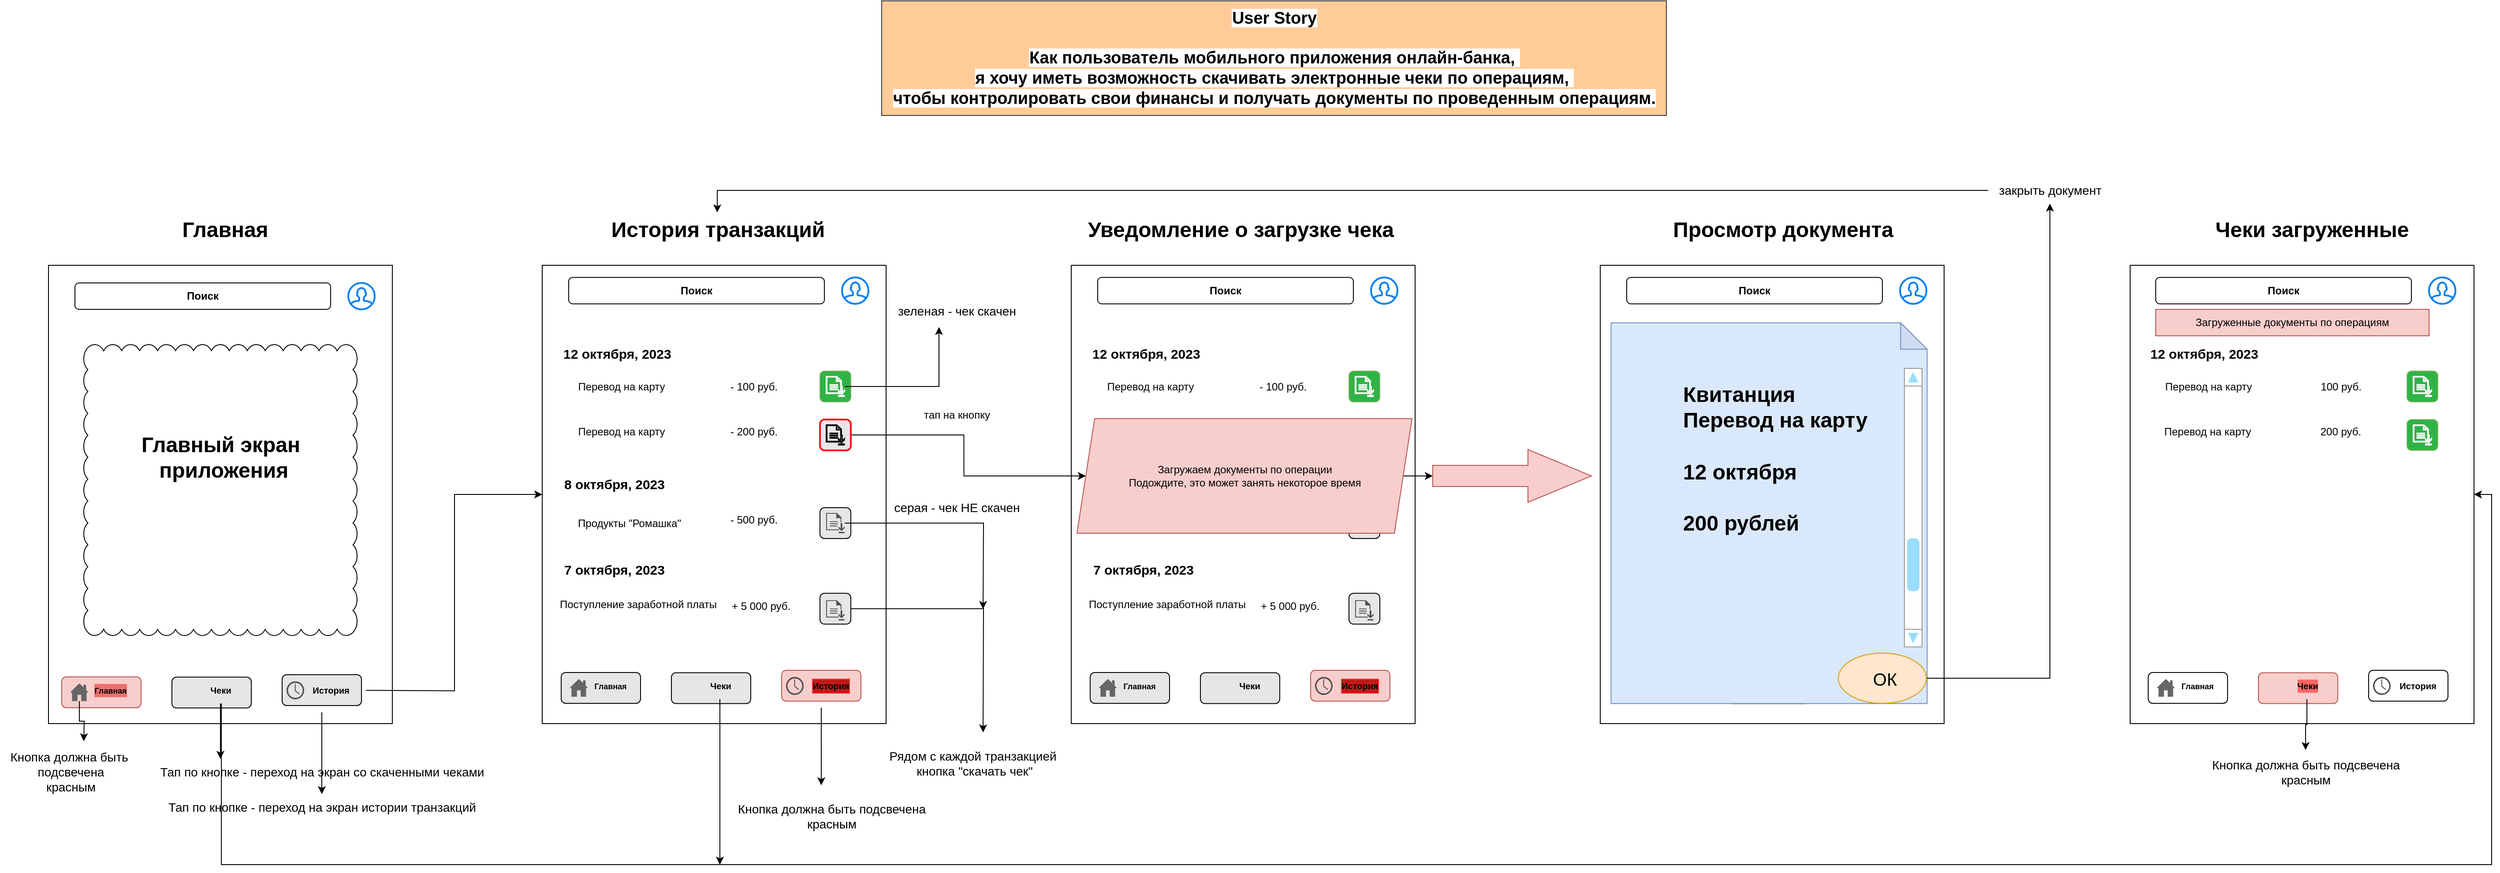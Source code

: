 <mxfile version="24.7.17">
  <diagram name="Страница — 1" id="qwmdR4soJWc_301-uJRk">
    <mxGraphModel dx="2198" dy="1311" grid="1" gridSize="10" guides="1" tooltips="1" connect="1" arrows="1" fold="1" page="0" pageScale="1" pageWidth="827" pageHeight="1169" math="0" shadow="0">
      <root>
        <mxCell id="0" />
        <mxCell id="1" parent="0" />
        <mxCell id="wYAOK6lgLk5Qr3I9pqYo-92" value="" style="rounded=0;whiteSpace=wrap;html=1;" parent="1" vertex="1">
          <mxGeometry x="1200" y="40" width="390" height="520" as="geometry" />
        </mxCell>
        <mxCell id="x74_SV1x-cFVezhLaawV-66" value="" style="rounded=0;whiteSpace=wrap;html=1;" parent="1" vertex="1">
          <mxGeometry x="600" y="40" width="390" height="520" as="geometry" />
        </mxCell>
        <mxCell id="wYAOK6lgLk5Qr3I9pqYo-32" value="" style="rounded=1;whiteSpace=wrap;html=1;fillColor=#f8cecc;noLabel=1;labelBackgroundColor=#ec7474;strokeColor=#b85450;" parent="1" vertex="1">
          <mxGeometry x="871.5" y="499.5" width="90" height="35" as="geometry" />
        </mxCell>
        <mxCell id="wYAOK6lgLk5Qr3I9pqYo-37" style="edgeStyle=orthogonalEdgeStyle;rounded=0;orthogonalLoop=1;jettySize=auto;html=1;" parent="1" edge="1">
          <mxGeometry relative="1" as="geometry">
            <mxPoint x="916.5" y="630" as="targetPoint" />
            <mxPoint x="916.471" y="542" as="sourcePoint" />
          </mxGeometry>
        </mxCell>
        <mxCell id="x74_SV1x-cFVezhLaawV-61" value="" style="rounded=0;whiteSpace=wrap;html=1;labelBackgroundColor=#f06a6a;" parent="1" vertex="1">
          <mxGeometry x="40" y="40" width="390" height="520" as="geometry" />
        </mxCell>
        <mxCell id="x74_SV1x-cFVezhLaawV-68" value="&lt;b&gt;Поиск&lt;/b&gt;" style="rounded=1;whiteSpace=wrap;html=1;" parent="1" vertex="1">
          <mxGeometry x="70" y="60" width="290" height="30" as="geometry" />
        </mxCell>
        <mxCell id="x74_SV1x-cFVezhLaawV-71" value="" style="shape=image;html=1;verticalAlign=top;verticalLabelPosition=bottom;labelBackgroundColor=#ffffff;imageAspect=0;aspect=fixed;image=https://cdn4.iconfinder.com/data/icons/evil-icons-user-interface/64/magnifier-128.png" parent="1" vertex="1">
          <mxGeometry x="330" y="60" width="30" height="30" as="geometry" />
        </mxCell>
        <mxCell id="9MEbB68s_isT1Yj_m3ho-9" value="" style="rounded=1;whiteSpace=wrap;html=1;fillColor=#f8cecc;strokeColor=#b85450;" parent="1" vertex="1">
          <mxGeometry x="55" y="507" width="90" height="35" as="geometry" />
        </mxCell>
        <mxCell id="x74_SV1x-cFVezhLaawV-114" value="&lt;b&gt;&lt;font style=&quot;font-size: 9px;&quot;&gt;Главная&lt;/font&gt;&lt;/b&gt;" style="text;html=1;align=center;verticalAlign=middle;resizable=0;points=[];autosize=1;strokeColor=none;fillColor=none;labelBackgroundColor=#ec6f6f;" parent="1" vertex="1">
          <mxGeometry x="80" y="507.25" width="60" height="30" as="geometry" />
        </mxCell>
        <mxCell id="CNAPJQVcdsXgHTbzYZQy-10" value="" style="rounded=1;whiteSpace=wrap;html=1;fillColor=#E6E6E6;" parent="1" vertex="1">
          <mxGeometry x="305" y="504.5" width="90" height="35" as="geometry" />
        </mxCell>
        <mxCell id="CNAPJQVcdsXgHTbzYZQy-12" value="&lt;b&gt;&lt;font style=&quot;font-size: 10px;&quot;&gt;История&lt;/font&gt;&lt;/b&gt;" style="text;html=1;align=center;verticalAlign=middle;resizable=0;points=[];autosize=1;strokeColor=none;fillColor=none;" parent="1" vertex="1">
          <mxGeometry x="325" y="507.25" width="70" height="30" as="geometry" />
        </mxCell>
        <mxCell id="CNAPJQVcdsXgHTbzYZQy-24" value="" style="rounded=1;whiteSpace=wrap;html=1;fillColor=#30B346;strokeColor=#82b366;" parent="1" vertex="1">
          <mxGeometry x="915" y="160" width="35" height="35" as="geometry" />
        </mxCell>
        <mxCell id="CNAPJQVcdsXgHTbzYZQy-28" value="&lt;span style=&quot;font-size: 19px; font-weight: 700; background-color: rgb(255, 255, 255);&quot;&gt;User Story&lt;/span&gt;&lt;div style=&quot;font-size: 19px;&quot;&gt;&lt;br style=&quot;padding: 0px; margin: 0px; font-size: 19px; font-weight: 700; background-color: rgb(255, 255, 255);&quot;&gt;&lt;span style=&quot;font-size: 19px; font-weight: 700; background-color: rgb(255, 255, 255);&quot;&gt;Как пользователь мобильного приложения онлайн-банка,&amp;nbsp;&lt;/span&gt;&lt;div style=&quot;font-size: 19px;&quot;&gt;&lt;span style=&quot;font-size: 19px; font-weight: 700; background-color: rgb(255, 255, 255);&quot;&gt;я хочу иметь возможность скачивать электронные чеки по операциям,&amp;nbsp;&lt;/span&gt;&lt;div style=&quot;font-size: 19px;&quot;&gt;&lt;span style=&quot;font-size: 19px; font-weight: 700; background-color: rgb(255, 255, 255);&quot;&gt;чтобы контролировать свои финансы и получать документы по проведенным операциям.&lt;/span&gt;&lt;br style=&quot;font-size: 19px;&quot;&gt;&lt;/div&gt;&lt;/div&gt;&lt;/div&gt;" style="text;html=1;align=center;verticalAlign=middle;resizable=0;points=[];autosize=1;strokeColor=#36393d;fillColor=#ffcc99;fontSize=19;" parent="1" vertex="1">
          <mxGeometry x="985" y="-260" width="890" height="130" as="geometry" />
        </mxCell>
        <mxCell id="wYAOK6lgLk5Qr3I9pqYo-34" style="edgeStyle=orthogonalEdgeStyle;rounded=0;orthogonalLoop=1;jettySize=auto;html=1;exitX=0.5;exitY=1;exitDx=0;exitDy=0;" parent="1" edge="1">
          <mxGeometry relative="1" as="geometry">
            <mxPoint x="350" y="640" as="targetPoint" />
            <mxPoint x="350" y="547.25" as="sourcePoint" />
          </mxGeometry>
        </mxCell>
        <mxCell id="F_bwACgqq0xxE6bqZMqW-35" style="edgeStyle=orthogonalEdgeStyle;rounded=0;orthogonalLoop=1;jettySize=auto;html=1;entryX=0;entryY=0.5;entryDx=0;entryDy=0;" edge="1" parent="1" target="x74_SV1x-cFVezhLaawV-66">
          <mxGeometry relative="1" as="geometry">
            <mxPoint x="400" y="522.273" as="sourcePoint" />
          </mxGeometry>
        </mxCell>
        <mxCell id="F_bwACgqq0xxE6bqZMqW-32" style="edgeStyle=orthogonalEdgeStyle;rounded=0;orthogonalLoop=1;jettySize=auto;html=1;" edge="1" parent="1" source="CNAPJQVcdsXgHTbzYZQy-95">
          <mxGeometry relative="1" as="geometry">
            <mxPoint x="80" y="580.0" as="targetPoint" />
          </mxGeometry>
        </mxCell>
        <mxCell id="CNAPJQVcdsXgHTbzYZQy-95" value="" style="sketch=0;pointerEvents=1;shadow=0;dashed=0;html=1;strokeColor=none;fillColor=#666666;labelPosition=center;verticalLabelPosition=bottom;verticalAlign=top;outlineConnect=0;align=center;shape=mxgraph.office.concepts.home;" parent="1" vertex="1">
          <mxGeometry x="65" y="514.5" width="20" height="20" as="geometry" />
        </mxCell>
        <mxCell id="ATV0B9zLNPPL4cUdhzJt-3" value="" style="html=1;verticalLabelPosition=bottom;align=center;labelBackgroundColor=#ffffff;verticalAlign=top;strokeWidth=2;strokeColor=#0080F0;shadow=0;dashed=0;shape=mxgraph.ios7.icons.user;" parent="1" vertex="1">
          <mxGeometry x="380" y="60" width="30" height="30" as="geometry" />
        </mxCell>
        <mxCell id="ATV0B9zLNPPL4cUdhzJt-4" value="" style="html=1;verticalLabelPosition=bottom;align=center;labelBackgroundColor=#ffffff;verticalAlign=top;strokeWidth=2;strokeColor=#0080F0;shadow=0;dashed=0;shape=mxgraph.ios7.icons.user;" parent="1" vertex="1">
          <mxGeometry x="940" y="53.75" width="30" height="30" as="geometry" />
        </mxCell>
        <mxCell id="CNAPJQVcdsXgHTbzYZQy-90" value="&lt;span style=&quot;font-size: 14px;&quot;&gt;Кнопка должна быть подсвечена&lt;br&gt;красным&lt;/span&gt;" style="text;html=1;align=center;verticalAlign=middle;resizable=0;points=[];autosize=1;strokeColor=none;fillColor=none;" parent="1" vertex="1">
          <mxGeometry x="807.5" y="640" width="240" height="50" as="geometry" />
        </mxCell>
        <mxCell id="wYAOK6lgLk5Qr3I9pqYo-2" value="" style="sketch=0;pointerEvents=1;shadow=0;dashed=0;html=1;strokeColor=none;fillColor=#505050;labelPosition=center;verticalLabelPosition=bottom;verticalAlign=top;outlineConnect=0;align=center;shape=mxgraph.office.concepts.clock;" parent="1" vertex="1">
          <mxGeometry x="310" y="512" width="20" height="20.5" as="geometry" />
        </mxCell>
        <mxCell id="wYAOK6lgLk5Qr3I9pqYo-4" value="" style="rounded=1;whiteSpace=wrap;html=1;fillColor=#E6E6E6;" parent="1" vertex="1">
          <mxGeometry x="180" y="507.25" width="90" height="35" as="geometry" />
        </mxCell>
        <mxCell id="wYAOK6lgLk5Qr3I9pqYo-177" style="edgeStyle=orthogonalEdgeStyle;rounded=0;orthogonalLoop=1;jettySize=auto;html=1;" parent="1" source="wYAOK6lgLk5Qr3I9pqYo-5" edge="1">
          <mxGeometry relative="1" as="geometry">
            <mxPoint x="235" y="600" as="targetPoint" />
          </mxGeometry>
        </mxCell>
        <mxCell id="F_bwACgqq0xxE6bqZMqW-36" style="edgeStyle=orthogonalEdgeStyle;rounded=0;orthogonalLoop=1;jettySize=auto;html=1;entryX=1;entryY=0.5;entryDx=0;entryDy=0;" edge="1" parent="1">
          <mxGeometry relative="1" as="geometry">
            <mxPoint x="236.091" y="537.25" as="sourcePoint" />
            <mxPoint x="2791" y="300" as="targetPoint" />
            <Array as="points">
              <mxPoint x="236" y="720" />
              <mxPoint x="2811" y="720" />
              <mxPoint x="2811" y="300" />
            </Array>
          </mxGeometry>
        </mxCell>
        <mxCell id="wYAOK6lgLk5Qr3I9pqYo-5" value="&lt;font size=&quot;1&quot;&gt;&lt;b&gt;Чеки&lt;/b&gt;&lt;/font&gt;" style="text;html=1;align=center;verticalAlign=middle;resizable=0;points=[];autosize=1;strokeColor=none;fillColor=none;" parent="1" vertex="1">
          <mxGeometry x="210" y="507.25" width="50" height="30" as="geometry" />
        </mxCell>
        <mxCell id="wYAOK6lgLk5Qr3I9pqYo-6" value="" style="shape=image;html=1;verticalAlign=top;verticalLabelPosition=bottom;labelBackgroundColor=#ffffff;imageAspect=0;aspect=fixed;image=https://cdn0.iconfinder.com/data/icons/business-startup-10/50/29-128.png" parent="1" vertex="1">
          <mxGeometry x="190" y="513.5" width="17.5" height="17.5" as="geometry" />
        </mxCell>
        <mxCell id="wYAOK6lgLk5Qr3I9pqYo-8" value="&lt;b&gt;Поиск&lt;/b&gt;" style="rounded=1;whiteSpace=wrap;html=1;" parent="1" vertex="1">
          <mxGeometry x="630" y="53.75" width="290" height="30" as="geometry" />
        </mxCell>
        <mxCell id="wYAOK6lgLk5Qr3I9pqYo-9" value="" style="shape=image;html=1;verticalAlign=top;verticalLabelPosition=bottom;labelBackgroundColor=#ffffff;imageAspect=0;aspect=fixed;image=https://cdn4.iconfinder.com/data/icons/evil-icons-user-interface/64/magnifier-128.png" parent="1" vertex="1">
          <mxGeometry x="885" y="53.75" width="30" height="30" as="geometry" />
        </mxCell>
        <mxCell id="wYAOK6lgLk5Qr3I9pqYo-11" value="&lt;h1 style=&quot;margin-top: 0px;&quot;&gt;&lt;font style=&quot;font-size: 15px;&quot;&gt;12 октября, 2023&lt;/font&gt;&lt;/h1&gt;" style="text;html=1;whiteSpace=wrap;overflow=hidden;rounded=0;" parent="1" vertex="1">
          <mxGeometry x="621.5" y="117" width="270" height="50" as="geometry" />
        </mxCell>
        <mxCell id="wYAOK6lgLk5Qr3I9pqYo-15" value="&lt;h1 style=&quot;margin-top: 0px;&quot;&gt;&lt;font style=&quot;font-size: 15px;&quot;&gt;8 октября, 2023&lt;/font&gt;&lt;/h1&gt;" style="text;html=1;whiteSpace=wrap;overflow=hidden;rounded=0;" parent="1" vertex="1">
          <mxGeometry x="622.5" y="265" width="270" height="50" as="geometry" />
        </mxCell>
        <mxCell id="wYAOK6lgLk5Qr3I9pqYo-16" value="&lt;h1 style=&quot;margin-top: 0px;&quot;&gt;&lt;font style=&quot;font-size: 15px;&quot;&gt;7 октября, 2023&lt;/font&gt;&lt;/h1&gt;" style="text;html=1;whiteSpace=wrap;overflow=hidden;rounded=0;" parent="1" vertex="1">
          <mxGeometry x="622.5" y="362.1" width="270" height="50" as="geometry" />
        </mxCell>
        <mxCell id="wYAOK6lgLk5Qr3I9pqYo-53" style="edgeStyle=orthogonalEdgeStyle;rounded=0;orthogonalLoop=1;jettySize=auto;html=1;exitX=1;exitY=0.5;exitDx=0;exitDy=0;" parent="1" source="wYAOK6lgLk5Qr3I9pqYo-18" edge="1">
          <mxGeometry relative="1" as="geometry">
            <mxPoint x="1100.0" y="570" as="targetPoint" />
          </mxGeometry>
        </mxCell>
        <mxCell id="wYAOK6lgLk5Qr3I9pqYo-18" value="" style="rounded=1;whiteSpace=wrap;html=1;fillColor=#E6E6E6;" parent="1" vertex="1">
          <mxGeometry x="915" y="412.1" width="35" height="35" as="geometry" />
        </mxCell>
        <mxCell id="wYAOK6lgLk5Qr3I9pqYo-19" value="" style="rounded=1;whiteSpace=wrap;html=1;fillColor=#E6E6E6;" parent="1" vertex="1">
          <mxGeometry x="915" y="315" width="35" height="35" as="geometry" />
        </mxCell>
        <mxCell id="wYAOK6lgLk5Qr3I9pqYo-57" style="edgeStyle=orthogonalEdgeStyle;rounded=0;orthogonalLoop=1;jettySize=auto;html=1;exitX=1;exitY=0.5;exitDx=0;exitDy=0;" parent="1" source="wYAOK6lgLk5Qr3I9pqYo-21" target="wYAOK6lgLk5Qr3I9pqYo-124" edge="1">
          <mxGeometry relative="1" as="geometry">
            <mxPoint x="1100" y="340" as="targetPoint" />
          </mxGeometry>
        </mxCell>
        <mxCell id="wYAOK6lgLk5Qr3I9pqYo-21" value="" style="rounded=1;whiteSpace=wrap;html=1;fillColor=#E6E6E6;strokeColor=#ee1717;strokeWidth=2;" parent="1" vertex="1">
          <mxGeometry x="915" y="215" width="35" height="35" as="geometry" />
        </mxCell>
        <mxCell id="wYAOK6lgLk5Qr3I9pqYo-22" value="" style="rounded=1;whiteSpace=wrap;html=1;fillColor=#E6E6E6;" parent="1" vertex="1">
          <mxGeometry x="621.5" y="502" width="90" height="35" as="geometry" />
        </mxCell>
        <mxCell id="wYAOK6lgLk5Qr3I9pqYo-23" value="&lt;b&gt;&lt;font style=&quot;font-size: 9px;&quot;&gt;Главная&lt;/font&gt;&lt;/b&gt;" style="text;html=1;align=center;verticalAlign=middle;resizable=0;points=[];autosize=1;strokeColor=none;fillColor=none;" parent="1" vertex="1">
          <mxGeometry x="646.5" y="502.25" width="60" height="30" as="geometry" />
        </mxCell>
        <mxCell id="wYAOK6lgLk5Qr3I9pqYo-25" value="" style="sketch=0;pointerEvents=1;shadow=0;dashed=0;html=1;strokeColor=none;fillColor=#666666;labelPosition=center;verticalLabelPosition=bottom;verticalAlign=top;outlineConnect=0;align=center;shape=mxgraph.office.concepts.home;" parent="1" vertex="1">
          <mxGeometry x="631.5" y="509.5" width="20" height="20" as="geometry" />
        </mxCell>
        <mxCell id="wYAOK6lgLk5Qr3I9pqYo-26" value="" style="sketch=0;pointerEvents=1;shadow=0;dashed=0;html=1;strokeColor=none;fillColor=#505050;labelPosition=center;verticalLabelPosition=bottom;verticalAlign=top;outlineConnect=0;align=center;shape=mxgraph.office.concepts.clock;labelBackgroundColor=#6d3131;" parent="1" vertex="1">
          <mxGeometry x="876.5" y="507" width="20" height="20.5" as="geometry" />
        </mxCell>
        <mxCell id="wYAOK6lgLk5Qr3I9pqYo-27" value="" style="rounded=1;whiteSpace=wrap;html=1;fillColor=#E6E6E6;" parent="1" vertex="1">
          <mxGeometry x="746.5" y="502.25" width="90" height="35" as="geometry" />
        </mxCell>
        <mxCell id="F_bwACgqq0xxE6bqZMqW-37" style="edgeStyle=orthogonalEdgeStyle;rounded=0;orthogonalLoop=1;jettySize=auto;html=1;" edge="1" parent="1" source="wYAOK6lgLk5Qr3I9pqYo-28">
          <mxGeometry relative="1" as="geometry">
            <mxPoint x="801.5" y="720.0" as="targetPoint" />
          </mxGeometry>
        </mxCell>
        <mxCell id="wYAOK6lgLk5Qr3I9pqYo-28" value="&lt;font size=&quot;1&quot;&gt;&lt;b&gt;Чеки&lt;/b&gt;&lt;/font&gt;" style="text;html=1;align=center;verticalAlign=middle;resizable=0;points=[];autosize=1;strokeColor=none;fillColor=none;" parent="1" vertex="1">
          <mxGeometry x="776.5" y="502.25" width="50" height="30" as="geometry" />
        </mxCell>
        <mxCell id="wYAOK6lgLk5Qr3I9pqYo-29" value="" style="shape=image;html=1;verticalAlign=top;verticalLabelPosition=bottom;labelBackgroundColor=#ffffff;imageAspect=0;aspect=fixed;image=https://cdn0.iconfinder.com/data/icons/business-startup-10/50/29-128.png" parent="1" vertex="1">
          <mxGeometry x="756.5" y="508.5" width="17.5" height="17.5" as="geometry" />
        </mxCell>
        <mxCell id="wYAOK6lgLk5Qr3I9pqYo-30" value="&lt;b&gt;&lt;font style=&quot;font-size: 10px;&quot;&gt;История&lt;/font&gt;&lt;/b&gt;" style="text;html=1;align=center;verticalAlign=middle;resizable=0;points=[];autosize=1;strokeColor=none;fillColor=none;labelBackgroundColor=#c31818;labelBorderColor=#FF3333;" parent="1" vertex="1">
          <mxGeometry x="891.5" y="502.25" width="70" height="30" as="geometry" />
        </mxCell>
        <mxCell id="wYAOK6lgLk5Qr3I9pqYo-35" value="&lt;div&gt;&lt;span style=&quot;font-size: 14px;&quot;&gt;Тап по кнопке - переход на экран истории транзакций&lt;/span&gt;&lt;/div&gt;" style="text;html=1;align=center;verticalAlign=middle;resizable=0;points=[];autosize=1;strokeColor=none;fillColor=none;" parent="1" vertex="1">
          <mxGeometry x="165" y="640" width="370" height="30" as="geometry" />
        </mxCell>
        <mxCell id="wYAOK6lgLk5Qr3I9pqYo-58" style="edgeStyle=orthogonalEdgeStyle;rounded=0;orthogonalLoop=1;jettySize=auto;html=1;" parent="1" source="wYAOK6lgLk5Qr3I9pqYo-38" edge="1">
          <mxGeometry relative="1" as="geometry">
            <mxPoint x="1050" y="110" as="targetPoint" />
            <Array as="points">
              <mxPoint x="1050" y="177" />
            </Array>
          </mxGeometry>
        </mxCell>
        <mxCell id="wYAOK6lgLk5Qr3I9pqYo-38" value="" style="sketch=0;pointerEvents=1;shadow=0;dashed=0;html=1;strokeColor=#FFFFFF;fillColor=#d5e8d4;labelPosition=center;verticalLabelPosition=bottom;verticalAlign=top;outlineConnect=0;align=center;shape=mxgraph.office.concepts.download;" parent="1" vertex="1">
          <mxGeometry x="922" y="166" width="21" height="23" as="geometry" />
        </mxCell>
        <mxCell id="wYAOK6lgLk5Qr3I9pqYo-39" value="" style="sketch=0;pointerEvents=1;shadow=0;dashed=0;html=1;strokeColor=default;fillColor=#505050;labelPosition=center;verticalLabelPosition=bottom;verticalAlign=top;outlineConnect=0;align=center;shape=mxgraph.office.concepts.download;direction=east;" parent="1" vertex="1">
          <mxGeometry x="922" y="221" width="21" height="23" as="geometry" />
        </mxCell>
        <mxCell id="wYAOK6lgLk5Qr3I9pqYo-55" style="edgeStyle=orthogonalEdgeStyle;rounded=0;orthogonalLoop=1;jettySize=auto;html=1;" parent="1" source="wYAOK6lgLk5Qr3I9pqYo-40" edge="1">
          <mxGeometry relative="1" as="geometry">
            <mxPoint x="1100.0" y="430" as="targetPoint" />
          </mxGeometry>
        </mxCell>
        <mxCell id="wYAOK6lgLk5Qr3I9pqYo-40" value="" style="sketch=0;pointerEvents=1;shadow=0;dashed=0;html=1;strokeColor=none;fillColor=#505050;labelPosition=center;verticalLabelPosition=bottom;verticalAlign=top;outlineConnect=0;align=center;shape=mxgraph.office.concepts.download;" parent="1" vertex="1">
          <mxGeometry x="922" y="321" width="21" height="23" as="geometry" />
        </mxCell>
        <mxCell id="wYAOK6lgLk5Qr3I9pqYo-41" value="" style="sketch=0;pointerEvents=1;shadow=0;dashed=0;html=1;strokeColor=none;fillColor=#505050;labelPosition=center;verticalLabelPosition=bottom;verticalAlign=top;outlineConnect=0;align=center;shape=mxgraph.office.concepts.download;" parent="1" vertex="1">
          <mxGeometry x="922" y="420" width="21" height="23" as="geometry" />
        </mxCell>
        <mxCell id="wYAOK6lgLk5Qr3I9pqYo-42" value="Перевод на карту" style="text;html=1;align=center;verticalAlign=middle;whiteSpace=wrap;rounded=0;" parent="1" vertex="1">
          <mxGeometry x="633" y="162.5" width="113.5" height="30" as="geometry" />
        </mxCell>
        <mxCell id="wYAOK6lgLk5Qr3I9pqYo-45" value="Продукты &quot;Ромашка&quot;" style="text;html=1;align=center;verticalAlign=middle;whiteSpace=wrap;rounded=0;" parent="1" vertex="1">
          <mxGeometry x="636.5" y="317.5" width="123.5" height="30" as="geometry" />
        </mxCell>
        <mxCell id="wYAOK6lgLk5Qr3I9pqYo-46" value="Поступление заработной платы" style="text;html=1;align=center;verticalAlign=middle;whiteSpace=wrap;rounded=0;" parent="1" vertex="1">
          <mxGeometry x="606.5" y="410" width="203.5" height="30" as="geometry" />
        </mxCell>
        <mxCell id="wYAOK6lgLk5Qr3I9pqYo-47" value="- 100 руб.&amp;nbsp;" style="text;html=1;align=center;verticalAlign=middle;whiteSpace=wrap;rounded=0;" parent="1" vertex="1">
          <mxGeometry x="811.5" y="162.5" width="60" height="30" as="geometry" />
        </mxCell>
        <mxCell id="wYAOK6lgLk5Qr3I9pqYo-49" value="Перевод на карту" style="text;html=1;align=center;verticalAlign=middle;whiteSpace=wrap;rounded=0;" parent="1" vertex="1">
          <mxGeometry x="633" y="214" width="113.5" height="30" as="geometry" />
        </mxCell>
        <mxCell id="wYAOK6lgLk5Qr3I9pqYo-50" value="- 200 руб.&amp;nbsp;" style="text;html=1;align=center;verticalAlign=middle;whiteSpace=wrap;rounded=0;" parent="1" vertex="1">
          <mxGeometry x="811.5" y="214" width="60" height="30" as="geometry" />
        </mxCell>
        <mxCell id="wYAOK6lgLk5Qr3I9pqYo-51" value="- 500 руб.&amp;nbsp;" style="text;html=1;align=center;verticalAlign=middle;whiteSpace=wrap;rounded=0;" parent="1" vertex="1">
          <mxGeometry x="811.5" y="314" width="60" height="30" as="geometry" />
        </mxCell>
        <mxCell id="wYAOK6lgLk5Qr3I9pqYo-52" value="+ 5&amp;nbsp;&lt;span style=&quot;background-color: initial;&quot;&gt;000 руб.&amp;nbsp;&lt;/span&gt;" style="text;html=1;align=center;verticalAlign=middle;whiteSpace=wrap;rounded=0;" parent="1" vertex="1">
          <mxGeometry x="810" y="412.1" width="80" height="30" as="geometry" />
        </mxCell>
        <mxCell id="wYAOK6lgLk5Qr3I9pqYo-54" value="&lt;span style=&quot;font-size: 14px;&quot;&gt;Рядом с каж&lt;/span&gt;&lt;span style=&quot;font-size: 14px; background-color: initial;&quot;&gt;дой транзакцией&amp;nbsp;&lt;/span&gt;&lt;div&gt;&lt;span style=&quot;font-size: 14px; background-color: initial;&quot;&gt;кнопка &quot;скачать чек&quot;&lt;/span&gt;&lt;/div&gt;" style="text;html=1;align=center;verticalAlign=middle;resizable=0;points=[];autosize=1;strokeColor=none;fillColor=none;" parent="1" vertex="1">
          <mxGeometry x="980" y="580" width="220" height="50" as="geometry" />
        </mxCell>
        <mxCell id="wYAOK6lgLk5Qr3I9pqYo-59" value="&lt;span style=&quot;font-size: 14px;&quot;&gt;зеленая - чек скачен&lt;/span&gt;" style="text;html=1;align=center;verticalAlign=middle;resizable=0;points=[];autosize=1;strokeColor=none;fillColor=none;" parent="1" vertex="1">
          <mxGeometry x="990" y="77" width="160" height="30" as="geometry" />
        </mxCell>
        <mxCell id="wYAOK6lgLk5Qr3I9pqYo-93" value="" style="rounded=1;whiteSpace=wrap;html=1;fillColor=#f8cecc;noLabel=1;labelBackgroundColor=#ec7474;strokeColor=#b85450;" parent="1" vertex="1">
          <mxGeometry x="1471.5" y="499.5" width="90" height="35" as="geometry" />
        </mxCell>
        <mxCell id="wYAOK6lgLk5Qr3I9pqYo-94" value="" style="rounded=1;whiteSpace=wrap;html=1;fillColor=#30B346;strokeColor=#82b366;" parent="1" vertex="1">
          <mxGeometry x="1515" y="160" width="35" height="35" as="geometry" />
        </mxCell>
        <mxCell id="wYAOK6lgLk5Qr3I9pqYo-95" value="" style="html=1;verticalLabelPosition=bottom;align=center;labelBackgroundColor=#ffffff;verticalAlign=top;strokeWidth=2;strokeColor=#0080F0;shadow=0;dashed=0;shape=mxgraph.ios7.icons.user;" parent="1" vertex="1">
          <mxGeometry x="1540" y="53.75" width="30" height="30" as="geometry" />
        </mxCell>
        <mxCell id="wYAOK6lgLk5Qr3I9pqYo-96" value="&lt;b&gt;Поиск&lt;/b&gt;" style="rounded=1;whiteSpace=wrap;html=1;" parent="1" vertex="1">
          <mxGeometry x="1230" y="53.75" width="290" height="30" as="geometry" />
        </mxCell>
        <mxCell id="wYAOK6lgLk5Qr3I9pqYo-97" value="" style="shape=image;html=1;verticalAlign=top;verticalLabelPosition=bottom;labelBackgroundColor=#ffffff;imageAspect=0;aspect=fixed;image=https://cdn4.iconfinder.com/data/icons/evil-icons-user-interface/64/magnifier-128.png" parent="1" vertex="1">
          <mxGeometry x="1485" y="53.75" width="30" height="30" as="geometry" />
        </mxCell>
        <mxCell id="wYAOK6lgLk5Qr3I9pqYo-98" value="&lt;h1 style=&quot;margin-top: 0px;&quot;&gt;&lt;font style=&quot;font-size: 15px;&quot;&gt;12 октября, 2023&lt;/font&gt;&lt;/h1&gt;" style="text;html=1;whiteSpace=wrap;overflow=hidden;rounded=0;" parent="1" vertex="1">
          <mxGeometry x="1221.5" y="117" width="270" height="50" as="geometry" />
        </mxCell>
        <mxCell id="wYAOK6lgLk5Qr3I9pqYo-99" value="&lt;h1 style=&quot;margin-top: 0px;&quot;&gt;&lt;font style=&quot;font-size: 15px;&quot;&gt;8 октября, 2023&lt;/font&gt;&lt;/h1&gt;" style="text;html=1;whiteSpace=wrap;overflow=hidden;rounded=0;" parent="1" vertex="1">
          <mxGeometry x="1222.5" y="265" width="270" height="50" as="geometry" />
        </mxCell>
        <mxCell id="wYAOK6lgLk5Qr3I9pqYo-100" value="&lt;h1 style=&quot;margin-top: 0px;&quot;&gt;&lt;font style=&quot;font-size: 15px;&quot;&gt;7 октября, 2023&lt;/font&gt;&lt;/h1&gt;" style="text;html=1;whiteSpace=wrap;overflow=hidden;rounded=0;" parent="1" vertex="1">
          <mxGeometry x="1222.5" y="362.1" width="270" height="50" as="geometry" />
        </mxCell>
        <mxCell id="wYAOK6lgLk5Qr3I9pqYo-101" value="" style="rounded=1;whiteSpace=wrap;html=1;fillColor=#E6E6E6;" parent="1" vertex="1">
          <mxGeometry x="1515" y="412.1" width="35" height="35" as="geometry" />
        </mxCell>
        <mxCell id="wYAOK6lgLk5Qr3I9pqYo-102" value="" style="rounded=1;whiteSpace=wrap;html=1;fillColor=#E6E6E6;" parent="1" vertex="1">
          <mxGeometry x="1515" y="315" width="35" height="35" as="geometry" />
        </mxCell>
        <mxCell id="wYAOK6lgLk5Qr3I9pqYo-103" value="" style="rounded=1;whiteSpace=wrap;html=1;fillColor=#E6E6E6;" parent="1" vertex="1">
          <mxGeometry x="1515" y="215" width="35" height="35" as="geometry" />
        </mxCell>
        <mxCell id="wYAOK6lgLk5Qr3I9pqYo-104" value="" style="rounded=1;whiteSpace=wrap;html=1;fillColor=#E6E6E6;" parent="1" vertex="1">
          <mxGeometry x="1221.5" y="502" width="90" height="35" as="geometry" />
        </mxCell>
        <mxCell id="wYAOK6lgLk5Qr3I9pqYo-105" value="&lt;b&gt;&lt;font style=&quot;font-size: 9px;&quot;&gt;Главная&lt;/font&gt;&lt;/b&gt;" style="text;html=1;align=center;verticalAlign=middle;resizable=0;points=[];autosize=1;strokeColor=none;fillColor=none;" parent="1" vertex="1">
          <mxGeometry x="1246.5" y="502.25" width="60" height="30" as="geometry" />
        </mxCell>
        <mxCell id="wYAOK6lgLk5Qr3I9pqYo-106" value="" style="sketch=0;pointerEvents=1;shadow=0;dashed=0;html=1;strokeColor=none;fillColor=#666666;labelPosition=center;verticalLabelPosition=bottom;verticalAlign=top;outlineConnect=0;align=center;shape=mxgraph.office.concepts.home;" parent="1" vertex="1">
          <mxGeometry x="1231.5" y="509.5" width="20" height="20" as="geometry" />
        </mxCell>
        <mxCell id="wYAOK6lgLk5Qr3I9pqYo-107" value="" style="sketch=0;pointerEvents=1;shadow=0;dashed=0;html=1;strokeColor=none;fillColor=#505050;labelPosition=center;verticalLabelPosition=bottom;verticalAlign=top;outlineConnect=0;align=center;shape=mxgraph.office.concepts.clock;labelBackgroundColor=#6d3131;" parent="1" vertex="1">
          <mxGeometry x="1476.5" y="507" width="20" height="20.5" as="geometry" />
        </mxCell>
        <mxCell id="wYAOK6lgLk5Qr3I9pqYo-108" value="" style="rounded=1;whiteSpace=wrap;html=1;fillColor=#E6E6E6;" parent="1" vertex="1">
          <mxGeometry x="1346.5" y="502.25" width="90" height="35" as="geometry" />
        </mxCell>
        <mxCell id="wYAOK6lgLk5Qr3I9pqYo-109" value="&lt;font size=&quot;1&quot;&gt;&lt;b&gt;Чеки&lt;/b&gt;&lt;/font&gt;" style="text;html=1;align=center;verticalAlign=middle;resizable=0;points=[];autosize=1;strokeColor=none;fillColor=none;" parent="1" vertex="1">
          <mxGeometry x="1376.5" y="502.25" width="50" height="30" as="geometry" />
        </mxCell>
        <mxCell id="wYAOK6lgLk5Qr3I9pqYo-110" value="" style="shape=image;html=1;verticalAlign=top;verticalLabelPosition=bottom;labelBackgroundColor=#ffffff;imageAspect=0;aspect=fixed;image=https://cdn0.iconfinder.com/data/icons/business-startup-10/50/29-128.png" parent="1" vertex="1">
          <mxGeometry x="1356.5" y="508.5" width="17.5" height="17.5" as="geometry" />
        </mxCell>
        <mxCell id="wYAOK6lgLk5Qr3I9pqYo-111" value="&lt;b&gt;&lt;font style=&quot;font-size: 10px;&quot;&gt;История&lt;/font&gt;&lt;/b&gt;" style="text;html=1;align=center;verticalAlign=middle;resizable=0;points=[];autosize=1;strokeColor=none;fillColor=none;labelBackgroundColor=#c31818;labelBorderColor=#FF3333;" parent="1" vertex="1">
          <mxGeometry x="1491.5" y="502.25" width="70" height="30" as="geometry" />
        </mxCell>
        <mxCell id="wYAOK6lgLk5Qr3I9pqYo-112" value="" style="sketch=0;pointerEvents=1;shadow=0;dashed=0;html=1;strokeColor=#FFFFFF;fillColor=#d5e8d4;labelPosition=center;verticalLabelPosition=bottom;verticalAlign=top;outlineConnect=0;align=center;shape=mxgraph.office.concepts.download;" parent="1" vertex="1">
          <mxGeometry x="1522" y="166" width="21" height="23" as="geometry" />
        </mxCell>
        <mxCell id="wYAOK6lgLk5Qr3I9pqYo-113" value="" style="sketch=0;pointerEvents=1;shadow=0;dashed=0;html=1;strokeColor=none;fillColor=#505050;labelPosition=center;verticalLabelPosition=bottom;verticalAlign=top;outlineConnect=0;align=center;shape=mxgraph.office.concepts.download;" parent="1" vertex="1">
          <mxGeometry x="1522" y="221" width="21" height="23" as="geometry" />
        </mxCell>
        <mxCell id="wYAOK6lgLk5Qr3I9pqYo-114" value="" style="sketch=0;pointerEvents=1;shadow=0;dashed=0;html=1;strokeColor=none;fillColor=#505050;labelPosition=center;verticalLabelPosition=bottom;verticalAlign=top;outlineConnect=0;align=center;shape=mxgraph.office.concepts.download;" parent="1" vertex="1">
          <mxGeometry x="1522" y="321" width="21" height="23" as="geometry" />
        </mxCell>
        <mxCell id="wYAOK6lgLk5Qr3I9pqYo-115" value="" style="sketch=0;pointerEvents=1;shadow=0;dashed=0;html=1;strokeColor=none;fillColor=#505050;labelPosition=center;verticalLabelPosition=bottom;verticalAlign=top;outlineConnect=0;align=center;shape=mxgraph.office.concepts.download;" parent="1" vertex="1">
          <mxGeometry x="1522" y="420" width="21" height="23" as="geometry" />
        </mxCell>
        <mxCell id="wYAOK6lgLk5Qr3I9pqYo-116" value="Перевод на карту" style="text;html=1;align=center;verticalAlign=middle;whiteSpace=wrap;rounded=0;" parent="1" vertex="1">
          <mxGeometry x="1233" y="162.5" width="113.5" height="30" as="geometry" />
        </mxCell>
        <mxCell id="wYAOK6lgLk5Qr3I9pqYo-117" value="Продукты &quot;Ромашка&quot;" style="text;html=1;align=center;verticalAlign=middle;whiteSpace=wrap;rounded=0;" parent="1" vertex="1">
          <mxGeometry x="1236.5" y="317.5" width="123.5" height="30" as="geometry" />
        </mxCell>
        <mxCell id="wYAOK6lgLk5Qr3I9pqYo-118" value="Поступление заработной платы" style="text;html=1;align=center;verticalAlign=middle;whiteSpace=wrap;rounded=0;" parent="1" vertex="1">
          <mxGeometry x="1206.5" y="410" width="203.5" height="30" as="geometry" />
        </mxCell>
        <mxCell id="wYAOK6lgLk5Qr3I9pqYo-119" value="- 100 руб.&amp;nbsp;" style="text;html=1;align=center;verticalAlign=middle;whiteSpace=wrap;rounded=0;" parent="1" vertex="1">
          <mxGeometry x="1411.5" y="162.5" width="60" height="30" as="geometry" />
        </mxCell>
        <mxCell id="wYAOK6lgLk5Qr3I9pqYo-120" value="Перевод на карту" style="text;html=1;align=center;verticalAlign=middle;whiteSpace=wrap;rounded=0;" parent="1" vertex="1">
          <mxGeometry x="1233" y="214" width="113.5" height="30" as="geometry" />
        </mxCell>
        <mxCell id="wYAOK6lgLk5Qr3I9pqYo-121" value="- 200 руб.&amp;nbsp;" style="text;html=1;align=center;verticalAlign=middle;whiteSpace=wrap;rounded=0;" parent="1" vertex="1">
          <mxGeometry x="1411.5" y="214" width="60" height="30" as="geometry" />
        </mxCell>
        <mxCell id="wYAOK6lgLk5Qr3I9pqYo-122" value="- 500 руб.&amp;nbsp;" style="text;html=1;align=center;verticalAlign=middle;whiteSpace=wrap;rounded=0;" parent="1" vertex="1">
          <mxGeometry x="1411.5" y="314" width="60" height="30" as="geometry" />
        </mxCell>
        <mxCell id="wYAOK6lgLk5Qr3I9pqYo-123" value="+ 5&amp;nbsp;&lt;span style=&quot;background-color: initial;&quot;&gt;000 руб.&amp;nbsp;&lt;/span&gt;" style="text;html=1;align=center;verticalAlign=middle;whiteSpace=wrap;rounded=0;" parent="1" vertex="1">
          <mxGeometry x="1410" y="412.1" width="80" height="30" as="geometry" />
        </mxCell>
        <mxCell id="wYAOK6lgLk5Qr3I9pqYo-164" value="" style="edgeStyle=orthogonalEdgeStyle;rounded=0;orthogonalLoop=1;jettySize=auto;html=1;" parent="1" source="wYAOK6lgLk5Qr3I9pqYo-124" target="wYAOK6lgLk5Qr3I9pqYo-163" edge="1">
          <mxGeometry relative="1" as="geometry" />
        </mxCell>
        <mxCell id="wYAOK6lgLk5Qr3I9pqYo-124" value="Загружаем документы по операции&lt;br&gt;Подождите, это может занять некоторое время" style="shape=parallelogram;perimeter=parallelogramPerimeter;whiteSpace=wrap;html=1;fixedSize=1;fillColor=#f8cecc;strokeColor=#b85450;" parent="1" vertex="1">
          <mxGeometry x="1206.5" y="214" width="380" height="130" as="geometry" />
        </mxCell>
        <mxCell id="wYAOK6lgLk5Qr3I9pqYo-125" value="тап на кнопку" style="text;html=1;align=center;verticalAlign=middle;resizable=0;points=[];autosize=1;strokeColor=none;fillColor=none;" parent="1" vertex="1">
          <mxGeometry x="1020" y="195" width="100" height="30" as="geometry" />
        </mxCell>
        <mxCell id="wYAOK6lgLk5Qr3I9pqYo-126" value="" style="rounded=0;whiteSpace=wrap;html=1;" parent="1" vertex="1">
          <mxGeometry x="1800" y="40" width="390" height="520" as="geometry" />
        </mxCell>
        <mxCell id="wYAOK6lgLk5Qr3I9pqYo-127" value="" style="rounded=1;whiteSpace=wrap;html=1;fillColor=#f8cecc;noLabel=1;labelBackgroundColor=#ec7474;strokeColor=#b85450;" parent="1" vertex="1">
          <mxGeometry x="2071.5" y="499.5" width="90" height="35" as="geometry" />
        </mxCell>
        <mxCell id="wYAOK6lgLk5Qr3I9pqYo-128" value="" style="rounded=1;whiteSpace=wrap;html=1;fillColor=#30B346;strokeColor=#82b366;" parent="1" vertex="1">
          <mxGeometry x="2115" y="160" width="35" height="35" as="geometry" />
        </mxCell>
        <mxCell id="wYAOK6lgLk5Qr3I9pqYo-129" value="" style="html=1;verticalLabelPosition=bottom;align=center;labelBackgroundColor=#ffffff;verticalAlign=top;strokeWidth=2;strokeColor=#0080F0;shadow=0;dashed=0;shape=mxgraph.ios7.icons.user;" parent="1" vertex="1">
          <mxGeometry x="2140" y="53.75" width="30" height="30" as="geometry" />
        </mxCell>
        <mxCell id="wYAOK6lgLk5Qr3I9pqYo-130" value="&lt;b&gt;Поиск&lt;/b&gt;" style="rounded=1;whiteSpace=wrap;html=1;" parent="1" vertex="1">
          <mxGeometry x="1830" y="53.75" width="290" height="30" as="geometry" />
        </mxCell>
        <mxCell id="wYAOK6lgLk5Qr3I9pqYo-131" value="" style="shape=image;html=1;verticalAlign=top;verticalLabelPosition=bottom;labelBackgroundColor=#ffffff;imageAspect=0;aspect=fixed;image=https://cdn4.iconfinder.com/data/icons/evil-icons-user-interface/64/magnifier-128.png" parent="1" vertex="1">
          <mxGeometry x="2085" y="53.75" width="30" height="30" as="geometry" />
        </mxCell>
        <mxCell id="wYAOK6lgLk5Qr3I9pqYo-132" value="&lt;h1 style=&quot;margin-top: 0px;&quot;&gt;&lt;font style=&quot;font-size: 15px;&quot;&gt;12 октября, 2023&lt;/font&gt;&lt;/h1&gt;" style="text;html=1;whiteSpace=wrap;overflow=hidden;rounded=0;" parent="1" vertex="1">
          <mxGeometry x="1821.5" y="117" width="270" height="50" as="geometry" />
        </mxCell>
        <mxCell id="wYAOK6lgLk5Qr3I9pqYo-133" value="&lt;h1 style=&quot;margin-top: 0px;&quot;&gt;&lt;font style=&quot;font-size: 15px;&quot;&gt;8 октября, 2023&lt;/font&gt;&lt;/h1&gt;" style="text;html=1;whiteSpace=wrap;overflow=hidden;rounded=0;" parent="1" vertex="1">
          <mxGeometry x="1822.5" y="265" width="270" height="50" as="geometry" />
        </mxCell>
        <mxCell id="wYAOK6lgLk5Qr3I9pqYo-134" value="&lt;h1 style=&quot;margin-top: 0px;&quot;&gt;&lt;font style=&quot;font-size: 15px;&quot;&gt;7 октября, 2023&lt;/font&gt;&lt;/h1&gt;" style="text;html=1;whiteSpace=wrap;overflow=hidden;rounded=0;" parent="1" vertex="1">
          <mxGeometry x="1822.5" y="362.1" width="270" height="50" as="geometry" />
        </mxCell>
        <mxCell id="wYAOK6lgLk5Qr3I9pqYo-135" value="" style="rounded=1;whiteSpace=wrap;html=1;fillColor=#E6E6E6;" parent="1" vertex="1">
          <mxGeometry x="2115" y="412.1" width="35" height="35" as="geometry" />
        </mxCell>
        <mxCell id="wYAOK6lgLk5Qr3I9pqYo-136" value="" style="rounded=1;whiteSpace=wrap;html=1;fillColor=#E6E6E6;" parent="1" vertex="1">
          <mxGeometry x="2115" y="315" width="35" height="35" as="geometry" />
        </mxCell>
        <mxCell id="wYAOK6lgLk5Qr3I9pqYo-137" value="" style="rounded=1;whiteSpace=wrap;html=1;fillColor=#E6E6E6;" parent="1" vertex="1">
          <mxGeometry x="2115" y="215" width="35" height="35" as="geometry" />
        </mxCell>
        <mxCell id="wYAOK6lgLk5Qr3I9pqYo-138" value="" style="rounded=1;whiteSpace=wrap;html=1;fillColor=#E6E6E6;" parent="1" vertex="1">
          <mxGeometry x="1821.5" y="502" width="90" height="35" as="geometry" />
        </mxCell>
        <mxCell id="wYAOK6lgLk5Qr3I9pqYo-139" value="&lt;b&gt;&lt;font style=&quot;font-size: 9px;&quot;&gt;Главная&lt;/font&gt;&lt;/b&gt;" style="text;html=1;align=center;verticalAlign=middle;resizable=0;points=[];autosize=1;strokeColor=none;fillColor=none;" parent="1" vertex="1">
          <mxGeometry x="1846.5" y="502.25" width="60" height="30" as="geometry" />
        </mxCell>
        <mxCell id="wYAOK6lgLk5Qr3I9pqYo-140" value="" style="sketch=0;pointerEvents=1;shadow=0;dashed=0;html=1;strokeColor=none;fillColor=#666666;labelPosition=center;verticalLabelPosition=bottom;verticalAlign=top;outlineConnect=0;align=center;shape=mxgraph.office.concepts.home;" parent="1" vertex="1">
          <mxGeometry x="1831.5" y="509.5" width="20" height="20" as="geometry" />
        </mxCell>
        <mxCell id="wYAOK6lgLk5Qr3I9pqYo-141" value="" style="sketch=0;pointerEvents=1;shadow=0;dashed=0;html=1;strokeColor=none;fillColor=#505050;labelPosition=center;verticalLabelPosition=bottom;verticalAlign=top;outlineConnect=0;align=center;shape=mxgraph.office.concepts.clock;labelBackgroundColor=#6d3131;" parent="1" vertex="1">
          <mxGeometry x="2076.5" y="507" width="20" height="20.5" as="geometry" />
        </mxCell>
        <mxCell id="wYAOK6lgLk5Qr3I9pqYo-142" value="" style="rounded=1;whiteSpace=wrap;html=1;fillColor=#E6E6E6;" parent="1" vertex="1">
          <mxGeometry x="1946.5" y="502.25" width="90" height="35" as="geometry" />
        </mxCell>
        <mxCell id="wYAOK6lgLk5Qr3I9pqYo-143" value="&lt;font size=&quot;1&quot;&gt;&lt;b&gt;Чеки&lt;/b&gt;&lt;/font&gt;" style="text;html=1;align=center;verticalAlign=middle;resizable=0;points=[];autosize=1;strokeColor=none;fillColor=none;" parent="1" vertex="1">
          <mxGeometry x="1976.5" y="502.25" width="50" height="30" as="geometry" />
        </mxCell>
        <mxCell id="wYAOK6lgLk5Qr3I9pqYo-144" value="" style="shape=image;html=1;verticalAlign=top;verticalLabelPosition=bottom;labelBackgroundColor=#ffffff;imageAspect=0;aspect=fixed;image=https://cdn0.iconfinder.com/data/icons/business-startup-10/50/29-128.png" parent="1" vertex="1">
          <mxGeometry x="1956.5" y="508.5" width="17.5" height="17.5" as="geometry" />
        </mxCell>
        <mxCell id="wYAOK6lgLk5Qr3I9pqYo-145" value="&lt;b&gt;&lt;font style=&quot;font-size: 10px;&quot;&gt;История&lt;/font&gt;&lt;/b&gt;" style="text;html=1;align=center;verticalAlign=middle;resizable=0;points=[];autosize=1;strokeColor=none;fillColor=none;labelBackgroundColor=#c31818;labelBorderColor=#FF3333;" parent="1" vertex="1">
          <mxGeometry x="2091.5" y="502.25" width="70" height="30" as="geometry" />
        </mxCell>
        <mxCell id="wYAOK6lgLk5Qr3I9pqYo-146" value="" style="sketch=0;pointerEvents=1;shadow=0;dashed=0;html=1;strokeColor=#FFFFFF;fillColor=#d5e8d4;labelPosition=center;verticalLabelPosition=bottom;verticalAlign=top;outlineConnect=0;align=center;shape=mxgraph.office.concepts.download;" parent="1" vertex="1">
          <mxGeometry x="2122" y="166" width="21" height="23" as="geometry" />
        </mxCell>
        <mxCell id="wYAOK6lgLk5Qr3I9pqYo-147" value="" style="sketch=0;pointerEvents=1;shadow=0;dashed=0;html=1;strokeColor=none;fillColor=#505050;labelPosition=center;verticalLabelPosition=bottom;verticalAlign=top;outlineConnect=0;align=center;shape=mxgraph.office.concepts.download;" parent="1" vertex="1">
          <mxGeometry x="2122" y="221" width="21" height="23" as="geometry" />
        </mxCell>
        <mxCell id="wYAOK6lgLk5Qr3I9pqYo-148" value="" style="sketch=0;pointerEvents=1;shadow=0;dashed=0;html=1;strokeColor=none;fillColor=#505050;labelPosition=center;verticalLabelPosition=bottom;verticalAlign=top;outlineConnect=0;align=center;shape=mxgraph.office.concepts.download;" parent="1" vertex="1">
          <mxGeometry x="2122" y="321" width="21" height="23" as="geometry" />
        </mxCell>
        <mxCell id="wYAOK6lgLk5Qr3I9pqYo-149" value="" style="sketch=0;pointerEvents=1;shadow=0;dashed=0;html=1;strokeColor=none;fillColor=#505050;labelPosition=center;verticalLabelPosition=bottom;verticalAlign=top;outlineConnect=0;align=center;shape=mxgraph.office.concepts.download;" parent="1" vertex="1">
          <mxGeometry x="2122" y="420" width="21" height="23" as="geometry" />
        </mxCell>
        <mxCell id="wYAOK6lgLk5Qr3I9pqYo-150" value="Перевод на карту" style="text;html=1;align=center;verticalAlign=middle;whiteSpace=wrap;rounded=0;" parent="1" vertex="1">
          <mxGeometry x="1833" y="162.5" width="113.5" height="30" as="geometry" />
        </mxCell>
        <mxCell id="wYAOK6lgLk5Qr3I9pqYo-151" value="Продукты &quot;Ромашка&quot;" style="text;html=1;align=center;verticalAlign=middle;whiteSpace=wrap;rounded=0;" parent="1" vertex="1">
          <mxGeometry x="1836.5" y="317.5" width="123.5" height="30" as="geometry" />
        </mxCell>
        <mxCell id="wYAOK6lgLk5Qr3I9pqYo-152" value="Поступление заработной платы" style="text;html=1;align=center;verticalAlign=middle;whiteSpace=wrap;rounded=0;" parent="1" vertex="1">
          <mxGeometry x="1806.5" y="410" width="203.5" height="30" as="geometry" />
        </mxCell>
        <mxCell id="wYAOK6lgLk5Qr3I9pqYo-153" value="- 100 руб.&amp;nbsp;" style="text;html=1;align=center;verticalAlign=middle;whiteSpace=wrap;rounded=0;" parent="1" vertex="1">
          <mxGeometry x="2011.5" y="162.5" width="60" height="30" as="geometry" />
        </mxCell>
        <mxCell id="wYAOK6lgLk5Qr3I9pqYo-154" value="Перевод на карту" style="text;html=1;align=center;verticalAlign=middle;whiteSpace=wrap;rounded=0;" parent="1" vertex="1">
          <mxGeometry x="1833" y="214" width="113.5" height="30" as="geometry" />
        </mxCell>
        <mxCell id="wYAOK6lgLk5Qr3I9pqYo-155" value="- 200 руб.&amp;nbsp;" style="text;html=1;align=center;verticalAlign=middle;whiteSpace=wrap;rounded=0;" parent="1" vertex="1">
          <mxGeometry x="2011.5" y="214" width="60" height="30" as="geometry" />
        </mxCell>
        <mxCell id="wYAOK6lgLk5Qr3I9pqYo-156" value="- 500 руб.&amp;nbsp;" style="text;html=1;align=center;verticalAlign=middle;whiteSpace=wrap;rounded=0;" parent="1" vertex="1">
          <mxGeometry x="2011.5" y="314" width="60" height="30" as="geometry" />
        </mxCell>
        <mxCell id="wYAOK6lgLk5Qr3I9pqYo-157" value="+ 5&amp;nbsp;&lt;span style=&quot;background-color: initial;&quot;&gt;000 руб.&amp;nbsp;&lt;/span&gt;" style="text;html=1;align=center;verticalAlign=middle;whiteSpace=wrap;rounded=0;" parent="1" vertex="1">
          <mxGeometry x="2010" y="412.1" width="80" height="30" as="geometry" />
        </mxCell>
        <mxCell id="wYAOK6lgLk5Qr3I9pqYo-159" value="" style="shape=note;whiteSpace=wrap;html=1;backgroundOutline=1;darkOpacity=0.05;fillColor=#dae8fc;strokeColor=#6c8ebf;" parent="1" vertex="1">
          <mxGeometry x="1812.25" y="105.25" width="358.5" height="432" as="geometry" />
        </mxCell>
        <mxCell id="wYAOK6lgLk5Qr3I9pqYo-161" value="&lt;h1 style=&quot;margin-top: 0px;&quot;&gt;Квитанция&lt;br&gt;Перевод на карту&lt;/h1&gt;&lt;div&gt;&lt;br&gt;&lt;/div&gt;&lt;h1 style=&quot;margin-top: 0px;&quot;&gt;12 октября&lt;br&gt;&lt;br&gt;200 рублей&lt;/h1&gt;" style="text;html=1;whiteSpace=wrap;overflow=hidden;rounded=0;" parent="1" vertex="1">
          <mxGeometry x="1891.5" y="166" width="258.5" height="334" as="geometry" />
        </mxCell>
        <mxCell id="wYAOK6lgLk5Qr3I9pqYo-163" value="" style="shape=singleArrow;whiteSpace=wrap;html=1;arrowWidth=0.4;arrowSize=0.4;fillColor=#f8cecc;strokeColor=#b85450;" parent="1" vertex="1">
          <mxGeometry x="1610" y="249" width="180" height="60" as="geometry" />
        </mxCell>
        <mxCell id="F_bwACgqq0xxE6bqZMqW-31" style="edgeStyle=orthogonalEdgeStyle;rounded=0;orthogonalLoop=1;jettySize=auto;html=1;entryX=0.5;entryY=0;entryDx=0;entryDy=0;" edge="1" parent="1" source="wYAOK6lgLk5Qr3I9pqYo-170" target="wYAOK6lgLk5Qr3I9pqYo-234">
          <mxGeometry relative="1" as="geometry" />
        </mxCell>
        <mxCell id="wYAOK6lgLk5Qr3I9pqYo-170" value="&lt;span style=&quot;font-size: 14px;&quot;&gt;закрыть документ&lt;/span&gt;" style="text;html=1;align=center;verticalAlign=middle;resizable=0;points=[];autosize=1;strokeColor=none;fillColor=none;" parent="1" vertex="1">
          <mxGeometry x="2240" y="-60" width="140" height="30" as="geometry" />
        </mxCell>
        <mxCell id="wYAOK6lgLk5Qr3I9pqYo-178" value="&lt;div&gt;&lt;span style=&quot;font-size: 14px;&quot;&gt;Тап по кнопке - переход на экран со скаченными чеками&lt;/span&gt;&lt;/div&gt;" style="text;html=1;align=center;verticalAlign=middle;resizable=0;points=[];autosize=1;strokeColor=none;fillColor=none;" parent="1" vertex="1">
          <mxGeometry x="155" y="600" width="390" height="30" as="geometry" />
        </mxCell>
        <mxCell id="wYAOK6lgLk5Qr3I9pqYo-221" value="" style="whiteSpace=wrap;html=1;shape=mxgraph.basic.cloud_rect" parent="1" vertex="1">
          <mxGeometry x="80" y="130" width="310" height="330" as="geometry" />
        </mxCell>
        <mxCell id="wYAOK6lgLk5Qr3I9pqYo-231" value="Главный экран&lt;div&gt;&amp;nbsp;приложения&lt;/div&gt;" style="text;strokeColor=none;fillColor=none;html=1;fontSize=24;fontStyle=1;verticalAlign=middle;align=center;" parent="1" vertex="1">
          <mxGeometry x="185" y="238" width="100" height="40" as="geometry" />
        </mxCell>
        <mxCell id="wYAOK6lgLk5Qr3I9pqYo-233" value="Главная" style="text;strokeColor=none;fillColor=none;html=1;fontSize=24;fontStyle=1;verticalAlign=middle;align=center;" parent="1" vertex="1">
          <mxGeometry x="190" y="-20" width="100" height="40" as="geometry" />
        </mxCell>
        <mxCell id="wYAOK6lgLk5Qr3I9pqYo-234" value="История транзакций" style="text;strokeColor=none;fillColor=none;html=1;fontSize=24;fontStyle=1;verticalAlign=middle;align=center;" parent="1" vertex="1">
          <mxGeometry x="748.5" y="-20" width="100" height="40" as="geometry" />
        </mxCell>
        <mxCell id="wYAOK6lgLk5Qr3I9pqYo-235" value="Уведомление о загрузке чека" style="text;strokeColor=none;fillColor=none;html=1;fontSize=24;fontStyle=1;verticalAlign=middle;align=center;" parent="1" vertex="1">
          <mxGeometry x="1341.5" y="-20" width="100" height="40" as="geometry" />
        </mxCell>
        <mxCell id="wYAOK6lgLk5Qr3I9pqYo-236" value="Просмотр документа" style="text;strokeColor=none;fillColor=none;html=1;fontSize=24;fontStyle=1;verticalAlign=middle;align=center;" parent="1" vertex="1">
          <mxGeometry x="1956.5" y="-20" width="100" height="40" as="geometry" />
        </mxCell>
        <mxCell id="F_bwACgqq0xxE6bqZMqW-1" value="" style="rounded=0;whiteSpace=wrap;html=1;" vertex="1" parent="1">
          <mxGeometry x="2401" y="40" width="390" height="520" as="geometry" />
        </mxCell>
        <mxCell id="F_bwACgqq0xxE6bqZMqW-2" value="" style="rounded=1;whiteSpace=wrap;html=1;noLabel=1;labelBackgroundColor=#ec7474;" vertex="1" parent="1">
          <mxGeometry x="2671.5" y="499.5" width="90" height="35" as="geometry" />
        </mxCell>
        <mxCell id="F_bwACgqq0xxE6bqZMqW-3" value="" style="rounded=1;whiteSpace=wrap;html=1;fillColor=#30B346;strokeColor=#82b366;" vertex="1" parent="1">
          <mxGeometry x="2715" y="160" width="35" height="35" as="geometry" />
        </mxCell>
        <mxCell id="F_bwACgqq0xxE6bqZMqW-4" value="" style="html=1;verticalLabelPosition=bottom;align=center;labelBackgroundColor=#ffffff;verticalAlign=top;strokeWidth=2;strokeColor=#0080F0;shadow=0;dashed=0;shape=mxgraph.ios7.icons.user;" vertex="1" parent="1">
          <mxGeometry x="2740" y="53.75" width="30" height="30" as="geometry" />
        </mxCell>
        <mxCell id="F_bwACgqq0xxE6bqZMqW-5" value="&lt;b&gt;Поиск&lt;/b&gt;" style="rounded=1;whiteSpace=wrap;html=1;" vertex="1" parent="1">
          <mxGeometry x="2430" y="53.75" width="290" height="30" as="geometry" />
        </mxCell>
        <mxCell id="F_bwACgqq0xxE6bqZMqW-6" value="" style="shape=image;html=1;verticalAlign=top;verticalLabelPosition=bottom;labelBackgroundColor=#ffffff;imageAspect=0;aspect=fixed;image=https://cdn4.iconfinder.com/data/icons/evil-icons-user-interface/64/magnifier-128.png" vertex="1" parent="1">
          <mxGeometry x="2685" y="53.75" width="30" height="30" as="geometry" />
        </mxCell>
        <mxCell id="F_bwACgqq0xxE6bqZMqW-7" value="&lt;h1 style=&quot;margin-top: 0px;&quot;&gt;&lt;font style=&quot;font-size: 15px;&quot;&gt;12 октября, 2023&lt;/font&gt;&lt;/h1&gt;" style="text;html=1;whiteSpace=wrap;overflow=hidden;rounded=0;" vertex="1" parent="1">
          <mxGeometry x="2421.5" y="117" width="270" height="50" as="geometry" />
        </mxCell>
        <mxCell id="F_bwACgqq0xxE6bqZMqW-8" value="" style="rounded=1;whiteSpace=wrap;html=1;" vertex="1" parent="1">
          <mxGeometry x="2421.5" y="502" width="90" height="35" as="geometry" />
        </mxCell>
        <mxCell id="F_bwACgqq0xxE6bqZMqW-9" value="&lt;b&gt;&lt;font style=&quot;font-size: 9px;&quot;&gt;Главная&lt;/font&gt;&lt;/b&gt;" style="text;html=1;align=center;verticalAlign=middle;resizable=0;points=[];autosize=1;strokeColor=none;fillColor=none;" vertex="1" parent="1">
          <mxGeometry x="2446.5" y="502.25" width="60" height="30" as="geometry" />
        </mxCell>
        <mxCell id="F_bwACgqq0xxE6bqZMqW-10" value="" style="sketch=0;pointerEvents=1;shadow=0;dashed=0;html=1;strokeColor=none;fillColor=#666666;labelPosition=center;verticalLabelPosition=bottom;verticalAlign=top;outlineConnect=0;align=center;shape=mxgraph.office.concepts.home;" vertex="1" parent="1">
          <mxGeometry x="2431.5" y="509.5" width="20" height="20" as="geometry" />
        </mxCell>
        <mxCell id="F_bwACgqq0xxE6bqZMqW-11" value="" style="sketch=0;pointerEvents=1;shadow=0;dashed=0;html=1;strokeColor=none;fillColor=#505050;labelPosition=center;verticalLabelPosition=bottom;verticalAlign=top;outlineConnect=0;align=center;shape=mxgraph.office.concepts.clock;labelBackgroundColor=#6d3131;" vertex="1" parent="1">
          <mxGeometry x="2676.5" y="507" width="20" height="20.5" as="geometry" />
        </mxCell>
        <mxCell id="F_bwACgqq0xxE6bqZMqW-12" value="" style="rounded=1;whiteSpace=wrap;html=1;fillColor=#f8cecc;strokeColor=#b85450;" vertex="1" parent="1">
          <mxGeometry x="2546.5" y="502.25" width="90" height="35" as="geometry" />
        </mxCell>
        <mxCell id="F_bwACgqq0xxE6bqZMqW-13" style="edgeStyle=orthogonalEdgeStyle;rounded=0;orthogonalLoop=1;jettySize=auto;html=1;" edge="1" parent="1" source="F_bwACgqq0xxE6bqZMqW-14" target="F_bwACgqq0xxE6bqZMqW-25">
          <mxGeometry relative="1" as="geometry" />
        </mxCell>
        <mxCell id="F_bwACgqq0xxE6bqZMqW-14" value="&lt;font size=&quot;1&quot;&gt;&lt;b&gt;Чеки&lt;/b&gt;&lt;/font&gt;" style="text;html=1;align=center;verticalAlign=middle;resizable=0;points=[];autosize=1;strokeColor=none;fillColor=none;labelBackgroundColor=#FF6666;" vertex="1" parent="1">
          <mxGeometry x="2576.5" y="502.25" width="50" height="30" as="geometry" />
        </mxCell>
        <mxCell id="F_bwACgqq0xxE6bqZMqW-15" value="" style="shape=image;html=1;verticalAlign=top;verticalLabelPosition=bottom;labelBackgroundColor=#ffffff;imageAspect=0;aspect=fixed;image=https://cdn0.iconfinder.com/data/icons/business-startup-10/50/29-128.png" vertex="1" parent="1">
          <mxGeometry x="2556.5" y="508.5" width="17.5" height="17.5" as="geometry" />
        </mxCell>
        <mxCell id="F_bwACgqq0xxE6bqZMqW-16" value="&lt;b&gt;&lt;font style=&quot;font-size: 10px;&quot;&gt;История&lt;/font&gt;&lt;/b&gt;" style="text;html=1;align=center;verticalAlign=middle;resizable=0;points=[];autosize=1;labelBackgroundColor=none;labelBorderColor=none;" vertex="1" parent="1">
          <mxGeometry x="2691.5" y="502.25" width="70" height="30" as="geometry" />
        </mxCell>
        <mxCell id="F_bwACgqq0xxE6bqZMqW-17" value="" style="sketch=0;pointerEvents=1;shadow=0;dashed=0;html=1;strokeColor=#FFFFFF;fillColor=#d5e8d4;labelPosition=center;verticalLabelPosition=bottom;verticalAlign=top;outlineConnect=0;align=center;shape=mxgraph.office.concepts.download;" vertex="1" parent="1">
          <mxGeometry x="2722" y="166" width="21" height="23" as="geometry" />
        </mxCell>
        <mxCell id="F_bwACgqq0xxE6bqZMqW-18" value="Перевод на карту" style="text;html=1;align=center;verticalAlign=middle;whiteSpace=wrap;rounded=0;" vertex="1" parent="1">
          <mxGeometry x="2433" y="162.5" width="113.5" height="30" as="geometry" />
        </mxCell>
        <mxCell id="F_bwACgqq0xxE6bqZMqW-19" value="100 руб.&amp;nbsp;" style="text;html=1;align=center;verticalAlign=middle;whiteSpace=wrap;rounded=0;" vertex="1" parent="1">
          <mxGeometry x="2611.5" y="162.5" width="60" height="30" as="geometry" />
        </mxCell>
        <mxCell id="F_bwACgqq0xxE6bqZMqW-20" value="Загруженные документы по операциям" style="text;html=1;align=center;verticalAlign=middle;whiteSpace=wrap;rounded=0;fillColor=#f8cecc;strokeColor=#b85450;" vertex="1" parent="1">
          <mxGeometry x="2430" y="90" width="310" height="30" as="geometry" />
        </mxCell>
        <mxCell id="F_bwACgqq0xxE6bqZMqW-21" value="Перевод на карту" style="text;html=1;align=center;verticalAlign=middle;whiteSpace=wrap;rounded=0;" vertex="1" parent="1">
          <mxGeometry x="2431.5" y="214" width="113.5" height="30" as="geometry" />
        </mxCell>
        <mxCell id="F_bwACgqq0xxE6bqZMqW-22" value="&amp;nbsp;200 руб.&amp;nbsp;" style="text;html=1;align=center;verticalAlign=middle;whiteSpace=wrap;rounded=0;" vertex="1" parent="1">
          <mxGeometry x="2610" y="214" width="60" height="30" as="geometry" />
        </mxCell>
        <mxCell id="F_bwACgqq0xxE6bqZMqW-23" value="" style="rounded=1;whiteSpace=wrap;html=1;fillColor=#30B346;strokeColor=#82b366;" vertex="1" parent="1">
          <mxGeometry x="2715" y="215" width="35" height="35" as="geometry" />
        </mxCell>
        <mxCell id="F_bwACgqq0xxE6bqZMqW-24" value="" style="sketch=0;pointerEvents=1;shadow=0;dashed=0;html=1;strokeColor=#FFFFFF;fillColor=#d5e8d4;labelPosition=center;verticalLabelPosition=bottom;verticalAlign=top;outlineConnect=0;align=center;shape=mxgraph.office.concepts.download;" vertex="1" parent="1">
          <mxGeometry x="2722" y="221" width="21" height="23" as="geometry" />
        </mxCell>
        <mxCell id="F_bwACgqq0xxE6bqZMqW-25" value="&lt;span style=&quot;font-size: 14px;&quot;&gt;Кнопка должна быть подсвечена&lt;br&gt;красным&lt;/span&gt;" style="text;html=1;align=center;verticalAlign=middle;resizable=0;points=[];autosize=1;strokeColor=none;fillColor=none;" vertex="1" parent="1">
          <mxGeometry x="2480" y="590" width="240" height="50" as="geometry" />
        </mxCell>
        <mxCell id="F_bwACgqq0xxE6bqZMqW-26" value="Чеки загруженные" style="text;strokeColor=none;fillColor=none;html=1;fontSize=24;fontStyle=1;verticalAlign=middle;align=center;" vertex="1" parent="1">
          <mxGeometry x="2556.5" y="-20" width="100" height="40" as="geometry" />
        </mxCell>
        <mxCell id="F_bwACgqq0xxE6bqZMqW-30" style="edgeStyle=orthogonalEdgeStyle;rounded=0;orthogonalLoop=1;jettySize=auto;html=1;" edge="1" parent="1" source="F_bwACgqq0xxE6bqZMqW-28" target="wYAOK6lgLk5Qr3I9pqYo-170">
          <mxGeometry relative="1" as="geometry" />
        </mxCell>
        <mxCell id="F_bwACgqq0xxE6bqZMqW-28" value="" style="ellipse;whiteSpace=wrap;html=1;fillColor=#ffe6cc;strokeColor=#d79b00;" vertex="1" parent="1">
          <mxGeometry x="2070" y="480" width="100" height="57" as="geometry" />
        </mxCell>
        <mxCell id="F_bwACgqq0xxE6bqZMqW-29" value="&lt;font style=&quot;font-size: 20px;&quot;&gt;ОК&lt;/font&gt;" style="text;html=1;align=center;verticalAlign=middle;whiteSpace=wrap;rounded=0;" vertex="1" parent="1">
          <mxGeometry x="2092.5" y="493.5" width="60" height="30" as="geometry" />
        </mxCell>
        <mxCell id="F_bwACgqq0xxE6bqZMqW-33" value="&lt;span style=&quot;font-size: 14px;&quot;&gt;Кнопка должна быть&amp;nbsp;&lt;/span&gt;&lt;div&gt;&lt;span style=&quot;font-size: 14px;&quot;&gt;подсвечена&lt;br&gt;красным&lt;/span&gt;&lt;/div&gt;" style="text;html=1;align=center;verticalAlign=middle;resizable=0;points=[];autosize=1;strokeColor=none;fillColor=none;" vertex="1" parent="1">
          <mxGeometry x="-15" y="585" width="160" height="60" as="geometry" />
        </mxCell>
        <mxCell id="F_bwACgqq0xxE6bqZMqW-34" value="&lt;span style=&quot;font-size: 14px;&quot;&gt;серая - чек НЕ скачен&lt;/span&gt;" style="text;html=1;align=center;verticalAlign=middle;resizable=0;points=[];autosize=1;strokeColor=none;fillColor=none;" vertex="1" parent="1">
          <mxGeometry x="985" y="300" width="170" height="30" as="geometry" />
        </mxCell>
        <mxCell id="F_bwACgqq0xxE6bqZMqW-38" value="" style="verticalLabelPosition=bottom;shadow=0;dashed=0;align=center;html=1;verticalAlign=top;strokeWidth=1;shape=mxgraph.mockup.navigation.scrollBar;strokeColor=#999999;barPos=20;fillColor2=#99ddff;strokeColor2=none;direction=north;" vertex="1" parent="1">
          <mxGeometry x="2145" y="157" width="20" height="316" as="geometry" />
        </mxCell>
      </root>
    </mxGraphModel>
  </diagram>
</mxfile>
